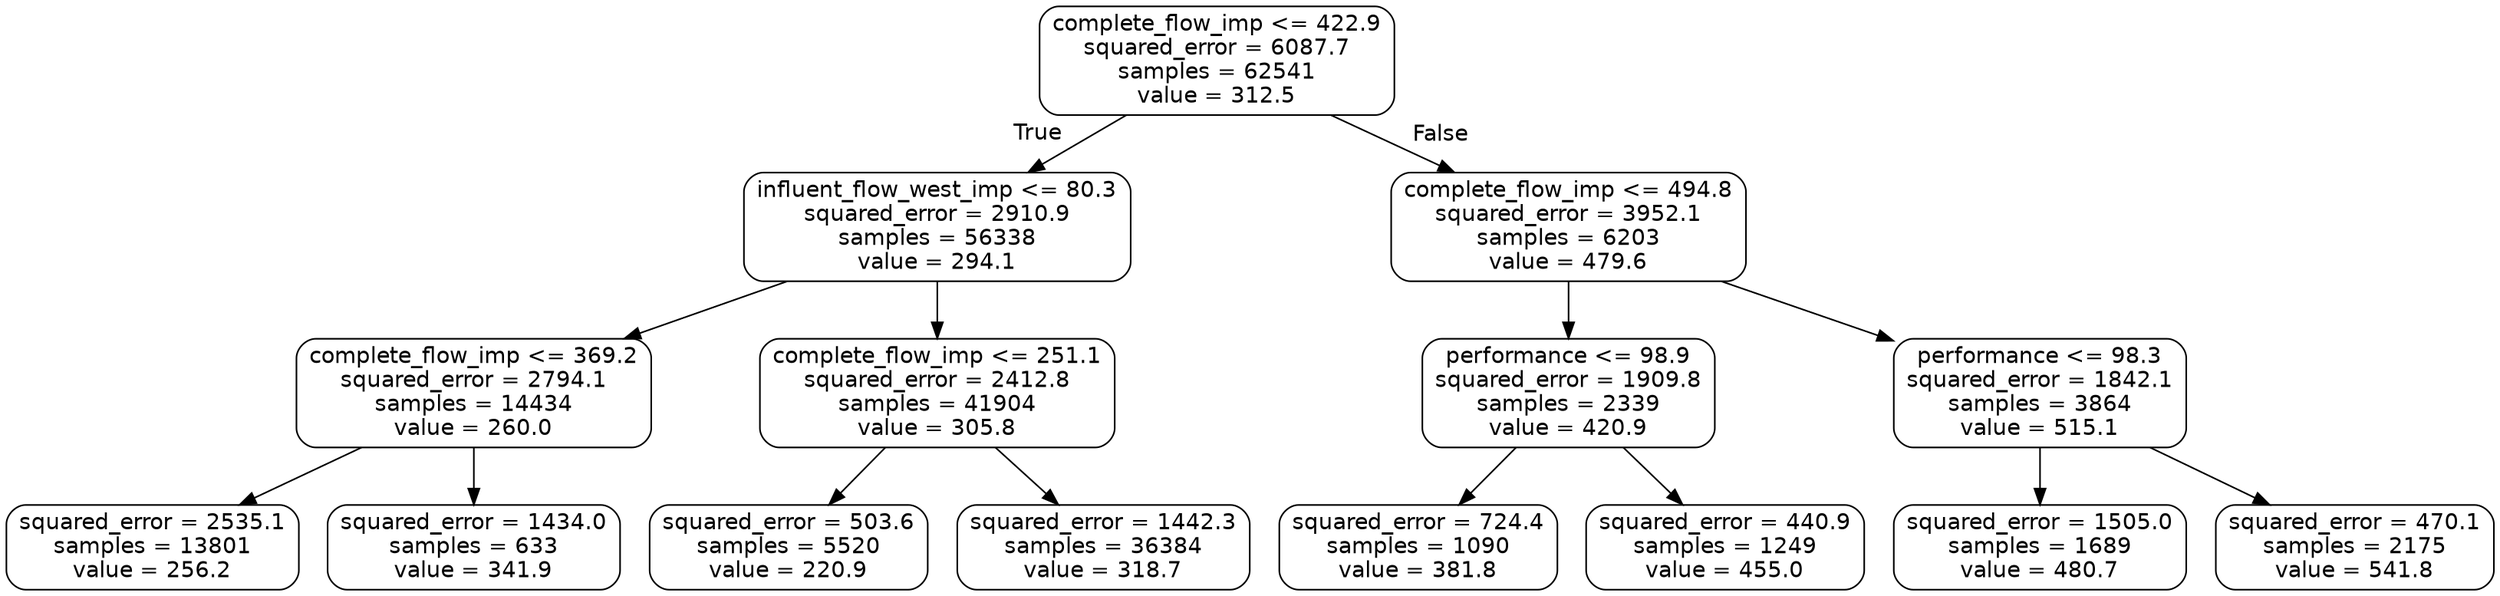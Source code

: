 digraph Tree {
node [shape=box, style="rounded", color="black", fontname="helvetica"] ;
edge [fontname="helvetica"] ;
0 [label="complete_flow_imp <= 422.9\nsquared_error = 6087.7\nsamples = 62541\nvalue = 312.5"] ;
1 [label="influent_flow_west_imp <= 80.3\nsquared_error = 2910.9\nsamples = 56338\nvalue = 294.1"] ;
0 -> 1 [labeldistance=2.5, labelangle=45, headlabel="True"] ;
2 [label="complete_flow_imp <= 369.2\nsquared_error = 2794.1\nsamples = 14434\nvalue = 260.0"] ;
1 -> 2 ;
3 [label="squared_error = 2535.1\nsamples = 13801\nvalue = 256.2"] ;
2 -> 3 ;
4 [label="squared_error = 1434.0\nsamples = 633\nvalue = 341.9"] ;
2 -> 4 ;
5 [label="complete_flow_imp <= 251.1\nsquared_error = 2412.8\nsamples = 41904\nvalue = 305.8"] ;
1 -> 5 ;
6 [label="squared_error = 503.6\nsamples = 5520\nvalue = 220.9"] ;
5 -> 6 ;
7 [label="squared_error = 1442.3\nsamples = 36384\nvalue = 318.7"] ;
5 -> 7 ;
8 [label="complete_flow_imp <= 494.8\nsquared_error = 3952.1\nsamples = 6203\nvalue = 479.6"] ;
0 -> 8 [labeldistance=2.5, labelangle=-45, headlabel="False"] ;
9 [label="performance <= 98.9\nsquared_error = 1909.8\nsamples = 2339\nvalue = 420.9"] ;
8 -> 9 ;
10 [label="squared_error = 724.4\nsamples = 1090\nvalue = 381.8"] ;
9 -> 10 ;
11 [label="squared_error = 440.9\nsamples = 1249\nvalue = 455.0"] ;
9 -> 11 ;
12 [label="performance <= 98.3\nsquared_error = 1842.1\nsamples = 3864\nvalue = 515.1"] ;
8 -> 12 ;
13 [label="squared_error = 1505.0\nsamples = 1689\nvalue = 480.7"] ;
12 -> 13 ;
14 [label="squared_error = 470.1\nsamples = 2175\nvalue = 541.8"] ;
12 -> 14 ;
}